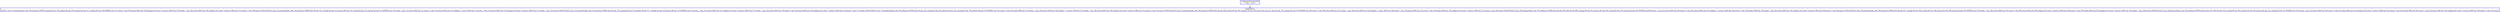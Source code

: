 digraph  g{
node [shape=rectangle, color=black, fontcolor=black, style=bold]
0 [label="LogSkolemFunctionCall
(\"{0}\", \"{1}\")" , color = blue] ; 
1 [label="LogSQLEval 
SELECT tab_737.primaryName, tab_740.character FROM casting AS tab_738, person AS tab_739, person AS tab_737, casting AS tab_740 WHERE tab_737.nconst = tab_738.nconst AND tab_738.category IN ('actor', 'actress') AND tab_739.nconst = tab_740.nconst AND tab_740.category IN ('actor', 'actress') AND tab_737.nconst = tab_739.nconst UNION SELECT tab_711.primaryName, tab_714.character FROM title AS tab_710, casting AS tab_712, person AS tab_713, casting AS tab_714, person AS tab_711 WHERE tab_710.tconst = tab_712.tconst AND tab_711.nconst = tab_712.nconst AND tab_712.category = 'actor' AND tab_713.nconst = tab_714.nconst AND tab_714.category IN ('actor', 'actress') AND tab_711.nconst = tab_713.nconst UNION SELECT tab_715.primaryName, tab_718.character FROM title AS tab_719, casting AS tab_716, person AS tab_717, casting AS tab_718, person AS tab_715 WHERE tab_715.nconst = tab_716.nconst AND tab_716.category IN ('actor', 'actress') AND tab_717.nconst = tab_718.nconst AND tab_719.tconst = tab_718.tconst AND tab_718.category IN ('actor', 'actress') AND tab_715.nconst = tab_717.nconst UNION SELECT tab_733.primaryName, tab_736.character FROM title AS tab_732, casting AS tab_734, person AS tab_735, casting AS tab_736, person AS tab_733 WHERE tab_732.tconst = tab_734.tconst AND tab_733.nconst = tab_734.nconst AND tab_734.category = 'actress' AND tab_735.nconst = tab_736.nconst AND tab_736.category IN ('actor', 'actress') AND tab_733.nconst = tab_735.nconst UNION SELECT tab_727.primaryName, tab_730.character FROM title AS tab_726, person AS tab_729, casting AS tab_728, person AS tab_727, title AS tab_731, casting AS tab_730 WHERE tab_726.tconst = tab_728.tconst AND tab_727.nconst = tab_728.nconst AND tab_728.category = 'actor' AND tab_729.nconst = tab_730.nconst AND tab_731.tconst = tab_730.tconst AND tab_730.category IN ('actor', 'actress') AND tab_727.nconst = tab_729.nconst UNION SELECT tab_700.primaryName, tab_703.character FROM title AS tab_704, title AS tab_699, casting AS tab_701, person AS tab_702, casting AS tab_703, person AS tab_700 WHERE tab_699.tconst = tab_701.tconst AND tab_700.nconst = tab_701.nconst AND tab_701.category = 'actress' AND tab_702.nconst = tab_703.nconst AND tab_704.tconst = tab_703.tconst AND tab_703.category IN ('actor', 'actress') AND tab_700.nconst = tab_702.nconst UNION SELECT tab_705.primaryName, tab_709.character FROM title AS tab_707, casting AS tab_709, casting AS tab_706, person AS tab_708, person AS tab_705 WHERE tab_705.nconst = tab_706.nconst AND tab_707.tconst = tab_706.tconst AND tab_706.category IN ('actor', 'actress') AND tab_708.nconst = tab_709.nconst AND tab_709.category IN ('actor', 'actress') AND tab_705.nconst = tab_708.nconst UNION SELECT tab_720.primaryName, tab_724.character FROM title AS tab_725, title AS tab_722, casting AS tab_724, person AS tab_720, person AS tab_723, casting AS tab_721 WHERE tab_720.nconst = tab_721.nconst AND tab_722.tconst = tab_721.tconst AND tab_721.category IN ('actor', 'actress') AND tab_723.nconst = tab_724.nconst AND tab_725.tconst = tab_724.tconst AND tab_724.category IN ('actor', 'actress') AND tab_720.nconst = tab_723.nconst", color = blue] ; 
0 -> 1 ; 
}

